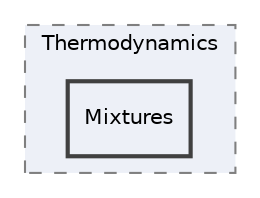 digraph "Reaktoro/Thermodynamics/Mixtures"
{
 // INTERACTIVE_SVG=YES
 // LATEX_PDF_SIZE
  edge [fontname="Helvetica",fontsize="10",labelfontname="Helvetica",labelfontsize="10"];
  node [fontname="Helvetica",fontsize="10",shape=record];
  compound=true
  subgraph clusterdir_7296c0b39377ecc378f507aad6499fa1 {
    graph [ bgcolor="#edf0f7", pencolor="grey50", style="filled,dashed,", label="Thermodynamics", fontname="Helvetica", fontsize="10", URL="dir_7296c0b39377ecc378f507aad6499fa1.html"]
  dir_57b0b636d1e64ce35de9c87e37d8e8f2 [shape=box, label="Mixtures", style="filled,bold,", fillcolor="#edf0f7", color="grey25", URL="dir_57b0b636d1e64ce35de9c87e37d8e8f2.html"];
  }
}
